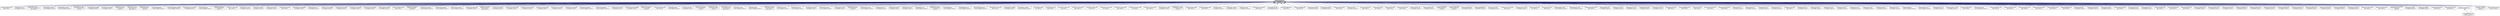 digraph "drivers/include/saul/periph.h"
{
 // LATEX_PDF_SIZE
  edge [fontname="Helvetica",fontsize="10",labelfontname="Helvetica",labelfontsize="10"];
  node [fontname="Helvetica",fontsize="10",shape=record];
  Node1 [label="drivers/include/saul\l/periph.h",height=0.2,width=0.4,color="black", fillcolor="grey75", style="filled", fontcolor="black",tooltip="Parameter definitions for mapping peripherals directly to SAUL."];
  Node1 -> Node2 [dir="back",color="midnightblue",fontsize="10",style="solid",fontname="Helvetica"];
  Node2 [label="boards/acd52832/include\l/gpio_params.h",height=0.2,width=0.4,color="black", fillcolor="white", style="filled",URL="$acd52832_2include_2gpio__params_8h.html",tooltip="Configuration of SAUL mapped GPIO pins."];
  Node1 -> Node3 [dir="back",color="midnightblue",fontsize="10",style="solid",fontname="Helvetica"];
  Node3 [label="boards/adafruit-clue\l/include/gpio_params.h",height=0.2,width=0.4,color="black", fillcolor="white", style="filled",URL="$adafruit-clue_2include_2gpio__params_8h.html",tooltip="Configuration of SAUL mapped GPIO pins."];
  Node1 -> Node4 [dir="back",color="midnightblue",fontsize="10",style="solid",fontname="Helvetica"];
  Node4 [label="boards/adafruit-grand\l-central-m4-express/include\l/gpio_params.h",height=0.2,width=0.4,color="black", fillcolor="white", style="filled",URL="$adafruit-grand-central-m4-express_2include_2gpio__params_8h.html",tooltip="Board specific configuration of direct mapped GPIOs."];
  Node1 -> Node5 [dir="back",color="midnightblue",fontsize="10",style="solid",fontname="Helvetica"];
  Node5 [label="boards/adafruit-itsybitsy\l-m4/include/gpio_params.h",height=0.2,width=0.4,color="black", fillcolor="white", style="filled",URL="$adafruit-itsybitsy-m4_2include_2gpio__params_8h.html",tooltip="Board specific configuration of direct mapped GPIOs."];
  Node1 -> Node6 [dir="back",color="midnightblue",fontsize="10",style="solid",fontname="Helvetica"];
  Node6 [label="boards/adafruit-itsybitsy\l-nrf52/include/gpio_params.h",height=0.2,width=0.4,color="black", fillcolor="white", style="filled",URL="$adafruit-itsybitsy-nrf52_2include_2gpio__params_8h.html",tooltip="Configuration of SAUL mapped GPIO pins for the Adafruit ItsyBitsy nRF52840."];
  Node1 -> Node7 [dir="back",color="midnightblue",fontsize="10",style="solid",fontname="Helvetica"];
  Node7 [label="boards/adafruit-metro\l-m4-express/include/gpio\l_params.h",height=0.2,width=0.4,color="black", fillcolor="white", style="filled",URL="$adafruit-metro-m4-express_2include_2gpio__params_8h.html",tooltip="Board specific configuration of direct mapped GPIOs."];
  Node1 -> Node8 [dir="back",color="midnightblue",fontsize="10",style="solid",fontname="Helvetica"];
  Node8 [label="boards/adafruit-pybadge\l/include/gpio_params.h",height=0.2,width=0.4,color="black", fillcolor="white", style="filled",URL="$adafruit-pybadge_2include_2gpio__params_8h.html",tooltip="Board specific configuration of direct mapped GPIOs."];
  Node1 -> Node9 [dir="back",color="midnightblue",fontsize="10",style="solid",fontname="Helvetica"];
  Node9 [label="boards/alientek-pandora\l/include/gpio_params.h",height=0.2,width=0.4,color="black", fillcolor="white", style="filled",URL="$alientek-pandora_2include_2gpio__params_8h.html",tooltip="Board specific configuration of direct mapped GPIOs."];
  Node1 -> Node10 [dir="back",color="midnightblue",fontsize="10",style="solid",fontname="Helvetica"];
  Node10 [label="boards/arduino-nano\l-33-ble/include/gpio\l_params.h",height=0.2,width=0.4,color="black", fillcolor="white", style="filled",URL="$arduino-nano-33-ble_2include_2gpio__params_8h.html",tooltip="Configuration of SAUL mapped GPIO pins."];
  Node1 -> Node11 [dir="back",color="midnightblue",fontsize="10",style="solid",fontname="Helvetica"];
  Node11 [label="boards/arduino-nano\l-33-ble-sense/include\l/gpio_params.h",height=0.2,width=0.4,color="black", fillcolor="white", style="filled",URL="$arduino-nano-33-ble-sense_2include_2gpio__params_8h.html",tooltip="Configuration of SAUL mapped GPIO pins."];
  Node1 -> Node12 [dir="back",color="midnightblue",fontsize="10",style="solid",fontname="Helvetica"];
  Node12 [label="boards/arduino-nano\l-33-iot/include/gpio\l_params.h",height=0.2,width=0.4,color="black", fillcolor="white", style="filled",URL="$arduino-nano-33-iot_2include_2gpio__params_8h.html",tooltip="Board specific configuration of direct mapped GPIOs."];
  Node1 -> Node13 [dir="back",color="midnightblue",fontsize="10",style="solid",fontname="Helvetica"];
  Node13 [label="boards/atmega256rfr2\l-xpro/include/gpio_params.h",height=0.2,width=0.4,color="black", fillcolor="white", style="filled",URL="$atmega256rfr2-xpro_2include_2gpio__params_8h.html",tooltip="Configuration of SAUL mapped GPIO pins."];
  Node1 -> Node14 [dir="back",color="midnightblue",fontsize="10",style="solid",fontname="Helvetica"];
  Node14 [label="boards/atmega328p-xplained\l-mini/include/gpio_params.h",height=0.2,width=0.4,color="black", fillcolor="white", style="filled",URL="$atmega328p-xplained-mini_2include_2gpio__params_8h.html",tooltip="Configuration of SAUL mapped GPIO pins."];
  Node1 -> Node15 [dir="back",color="midnightblue",fontsize="10",style="solid",fontname="Helvetica"];
  Node15 [label="boards/atxmega-a1-xplained\l/include/gpio_params.h",height=0.2,width=0.4,color="black", fillcolor="white", style="filled",URL="$atxmega-a1-xplained_2include_2gpio__params_8h.html",tooltip="Configuration of SAUL mapped GPIO pins."];
  Node1 -> Node16 [dir="back",color="midnightblue",fontsize="10",style="solid",fontname="Helvetica"];
  Node16 [label="boards/atxmega-a1u\l-xpro/include/gpio_params.h",height=0.2,width=0.4,color="black", fillcolor="white", style="filled",URL="$atxmega-a1u-xpro_2include_2gpio__params_8h.html",tooltip="Configuration of SAUL mapped GPIO pins."];
  Node1 -> Node17 [dir="back",color="midnightblue",fontsize="10",style="solid",fontname="Helvetica"];
  Node17 [label="boards/atxmega-a3bu\l-xplained/include/gpio\l_params.h",height=0.2,width=0.4,color="black", fillcolor="white", style="filled",URL="$atxmega-a3bu-xplained_2include_2gpio__params_8h.html",tooltip="Configuration of SAUL mapped GPIO pins."];
  Node1 -> Node18 [dir="back",color="midnightblue",fontsize="10",style="solid",fontname="Helvetica"];
  Node18 [label="boards/avr-rss2/include\l/gpio_params.h",height=0.2,width=0.4,color="black", fillcolor="white", style="filled",URL="$avr-rss2_2include_2gpio__params_8h.html",tooltip="Configuration of SAUL mapped GPIO pins."];
  Node1 -> Node19 [dir="back",color="midnightblue",fontsize="10",style="solid",fontname="Helvetica"];
  Node19 [label="boards/b-l072z-lrwan1\l/include/gpio_params.h",height=0.2,width=0.4,color="black", fillcolor="white", style="filled",URL="$b-l072z-lrwan1_2include_2gpio__params_8h.html",tooltip="Board specific configuration of direct mapped GPIOs."];
  Node1 -> Node20 [dir="back",color="midnightblue",fontsize="10",style="solid",fontname="Helvetica"];
  Node20 [label="boards/b-l475e-iot01a\l/include/gpio_params.h",height=0.2,width=0.4,color="black", fillcolor="white", style="filled",URL="$b-l475e-iot01a_2include_2gpio__params_8h.html",tooltip="Board specific configuration of direct mapped GPIOs."];
  Node1 -> Node21 [dir="back",color="midnightblue",fontsize="10",style="solid",fontname="Helvetica"];
  Node21 [label="boards/b-u585i-iot02a\l/include/gpio_params.h",height=0.2,width=0.4,color="black", fillcolor="white", style="filled",URL="$b-u585i-iot02a_2include_2gpio__params_8h.html",tooltip="Board specific configuration of direct mapped GPIOs."];
  Node1 -> Node22 [dir="back",color="midnightblue",fontsize="10",style="solid",fontname="Helvetica"];
  Node22 [label="boards/bastwan/include\l/gpio_params.h",height=0.2,width=0.4,color="black", fillcolor="white", style="filled",URL="$bastwan_2include_2gpio__params_8h.html",tooltip="Board specific configuration of direct mapped GPIOs."];
  Node1 -> Node23 [dir="back",color="midnightblue",fontsize="10",style="solid",fontname="Helvetica"];
  Node23 [label="boards/bluepill-stm32f030c8\l/include/gpio_params.h",height=0.2,width=0.4,color="black", fillcolor="white", style="filled",URL="$bluepill-stm32f030c8_2include_2gpio__params_8h.html",tooltip="Board specific configuration of direct mapped GPIOs."];
  Node1 -> Node24 [dir="back",color="midnightblue",fontsize="10",style="solid",fontname="Helvetica"];
  Node24 [label="boards/calliope-mini\l/include/gpio_params.h",height=0.2,width=0.4,color="black", fillcolor="white", style="filled",URL="$calliope-mini_2include_2gpio__params_8h.html",tooltip="Board specific configuration of direct mapped GPIOs."];
  Node1 -> Node25 [dir="back",color="midnightblue",fontsize="10",style="solid",fontname="Helvetica"];
  Node25 [label="boards/cc1312-launchpad\l/include/gpio_params.h",height=0.2,width=0.4,color="black", fillcolor="white", style="filled",URL="$cc1312-launchpad_2include_2gpio__params_8h.html",tooltip="Board specific configuration of direct mapped GPIOs."];
  Node1 -> Node26 [dir="back",color="midnightblue",fontsize="10",style="solid",fontname="Helvetica"];
  Node26 [label="boards/cc1350-launchpad\l/include/gpio_params.h",height=0.2,width=0.4,color="black", fillcolor="white", style="filled",URL="$cc1350-launchpad_2include_2gpio__params_8h.html",tooltip="Board specific configuration of direct mapped GPIOs."];
  Node1 -> Node27 [dir="back",color="midnightblue",fontsize="10",style="solid",fontname="Helvetica"];
  Node27 [label="boards/cc1352-launchpad\l/include/gpio_params.h",height=0.2,width=0.4,color="black", fillcolor="white", style="filled",URL="$cc1352-launchpad_2include_2gpio__params_8h.html",tooltip="Board specific configuration of direct mapped GPIOs."];
  Node1 -> Node28 [dir="back",color="midnightblue",fontsize="10",style="solid",fontname="Helvetica"];
  Node28 [label="boards/cc1352p-launchpad\l/include/gpio_params.h",height=0.2,width=0.4,color="black", fillcolor="white", style="filled",URL="$cc1352p-launchpad_2include_2gpio__params_8h.html",tooltip="Board specific configuration of direct mapped GPIOs."];
  Node1 -> Node29 [dir="back",color="midnightblue",fontsize="10",style="solid",fontname="Helvetica"];
  Node29 [label="boards/cc2650-launchpad\l/include/gpio_params.h",height=0.2,width=0.4,color="black", fillcolor="white", style="filled",URL="$cc2650-launchpad_2include_2gpio__params_8h.html",tooltip="Board specific configuration of direct mapped GPIOs."];
  Node1 -> Node30 [dir="back",color="midnightblue",fontsize="10",style="solid",fontname="Helvetica"];
  Node30 [label="boards/cc2650stk/include\l/gpio_params.h",height=0.2,width=0.4,color="black", fillcolor="white", style="filled",URL="$cc2650stk_2include_2gpio__params_8h.html",tooltip="Board specific configuration of direct mapped GPIOs."];
  Node1 -> Node31 [dir="back",color="midnightblue",fontsize="10",style="solid",fontname="Helvetica"];
  Node31 [label="boards/common/arduino\l-atmega/include/gpio\l_params.h",height=0.2,width=0.4,color="black", fillcolor="white", style="filled",URL="$common_2arduino-atmega_2include_2gpio__params_8h.html",tooltip="Common configuration of mapped GPIOs for Arduino Atmega boards."];
  Node1 -> Node32 [dir="back",color="midnightblue",fontsize="10",style="solid",fontname="Helvetica"];
  Node32 [label="boards/common/arduino\l-due/include/gpio_params.h",height=0.2,width=0.4,color="black", fillcolor="white", style="filled",URL="$common_2arduino-due_2include_2gpio__params_8h.html",tooltip="Board specific configuration of direct mapped GPIOs."];
  Node1 -> Node33 [dir="back",color="midnightblue",fontsize="10",style="solid",fontname="Helvetica"];
  Node33 [label="boards/common/arduino\l-mkr/include/gpio_params.h",height=0.2,width=0.4,color="black", fillcolor="white", style="filled",URL="$common_2arduino-mkr_2include_2gpio__params_8h.html",tooltip="Board specific configuration of direct mapped GPIOs."];
  Node1 -> Node34 [dir="back",color="midnightblue",fontsize="10",style="solid",fontname="Helvetica"];
  Node34 [label="boards/common/arduino\l-zero/include/gpio_params.h",height=0.2,width=0.4,color="black", fillcolor="white", style="filled",URL="$common_2arduino-zero_2include_2gpio__params_8h.html",tooltip="Board specific configuration of direct mapped GPIOs."];
  Node1 -> Node35 [dir="back",color="midnightblue",fontsize="10",style="solid",fontname="Helvetica"];
  Node35 [label="boards/common/blxxxpill\l/include/gpio_params.h",height=0.2,width=0.4,color="black", fillcolor="white", style="filled",URL="$common_2blxxxpill_2include_2gpio__params_8h.html",tooltip="Board specific configuration of direct mapped GPIOs."];
  Node1 -> Node36 [dir="back",color="midnightblue",fontsize="10",style="solid",fontname="Helvetica"];
  Node36 [label="boards/common/e104\l-bt50xxa-tb/include\l/gpio_params.h",height=0.2,width=0.4,color="black", fillcolor="white", style="filled",URL="$common_2e104-bt50xxa-tb_2include_2gpio__params_8h.html",tooltip="Board specific configuration of direct mapped GPIOs."];
  Node1 -> Node37 [dir="back",color="midnightblue",fontsize="10",style="solid",fontname="Helvetica"];
  Node37 [label="boards/common/iotlab\l/include/gpio_params.h",height=0.2,width=0.4,color="black", fillcolor="white", style="filled",URL="$common_2iotlab_2include_2gpio__params_8h.html",tooltip="Board specific configuration of direct mapped GPIOs."];
  Node1 -> Node38 [dir="back",color="midnightblue",fontsize="10",style="solid",fontname="Helvetica"];
  Node38 [label="boards/common/nrf52xxxdk\l/include/gpio_params.h",height=0.2,width=0.4,color="black", fillcolor="white", style="filled",URL="$common_2nrf52xxxdk_2include_2gpio__params_8h.html",tooltip="Configuration of SAUL mapped GPIO pins."];
  Node1 -> Node39 [dir="back",color="midnightblue",fontsize="10",style="solid",fontname="Helvetica"];
  Node39 [label="boards/common/nrf52xxxdk\l/include/pwm_params.h",height=0.2,width=0.4,color="black", fillcolor="white", style="filled",URL="$common_2nrf52xxxdk_2include_2pwm__params_8h.html",tooltip="Configuration of SAUL mapped PWM channels."];
  Node1 -> Node40 [dir="back",color="midnightblue",fontsize="10",style="solid",fontname="Helvetica"];
  Node40 [label="boards/common/nucleo144\l/include/gpio_params.h",height=0.2,width=0.4,color="black", fillcolor="white", style="filled",URL="$common_2nucleo144_2include_2gpio__params_8h.html",tooltip="Board specific configuration of direct mapped GPIOs."];
  Node1 -> Node41 [dir="back",color="midnightblue",fontsize="10",style="solid",fontname="Helvetica"];
  Node41 [label="boards/common/nucleo32\l/include/gpio_params.h",height=0.2,width=0.4,color="black", fillcolor="white", style="filled",URL="$common_2nucleo32_2include_2gpio__params_8h.html",tooltip="Board specific configuration of direct mapped GPIOs."];
  Node1 -> Node42 [dir="back",color="midnightblue",fontsize="10",style="solid",fontname="Helvetica"];
  Node42 [label="boards/common/nucleo64\l/include/gpio_params.h",height=0.2,width=0.4,color="black", fillcolor="white", style="filled",URL="$common_2nucleo64_2include_2gpio__params_8h.html",tooltip="Board specific configuration of direct mapped GPIOs."];
  Node1 -> Node43 [dir="back",color="midnightblue",fontsize="10",style="solid",fontname="Helvetica"];
  Node43 [label="boards/common/particle\l-mesh/include/gpio_params.h",height=0.2,width=0.4,color="black", fillcolor="white", style="filled",URL="$common_2particle-mesh_2include_2gpio__params_8h.html",tooltip="Configuration of SAUL mapped GPIO pins."];
  Node1 -> Node44 [dir="back",color="midnightblue",fontsize="10",style="solid",fontname="Helvetica"];
  Node44 [label="boards/common/particle\l-mesh/include/pwm_params.h",height=0.2,width=0.4,color="black", fillcolor="white", style="filled",URL="$common_2particle-mesh_2include_2pwm__params_8h.html",tooltip="Configuration of SAUL mapped PWM channels."];
  Node1 -> Node45 [dir="back",color="midnightblue",fontsize="10",style="solid",fontname="Helvetica"];
  Node45 [label="boards/common/saml1x\l/include/gpio_params.h",height=0.2,width=0.4,color="black", fillcolor="white", style="filled",URL="$common_2saml1x_2include_2gpio__params_8h.html",tooltip="Board specific configuration of direct mapped GPIOs."];
  Node1 -> Node46 [dir="back",color="midnightblue",fontsize="10",style="solid",fontname="Helvetica"];
  Node46 [label="boards/common/slwstk6000b\l/include/gpio_params.h",height=0.2,width=0.4,color="black", fillcolor="white", style="filled",URL="$common_2slwstk6000b_2include_2gpio__params_8h.html",tooltip="Board specific configuration of direct mapped GPIOs."];
  Node1 -> Node47 [dir="back",color="midnightblue",fontsize="10",style="solid",fontname="Helvetica"];
  Node47 [label="boards/common/weact\l-f4x1cx/include/gpio\l_params.h",height=0.2,width=0.4,color="black", fillcolor="white", style="filled",URL="$common_2weact-f4x1cx_2include_2gpio__params_8h.html",tooltip="Board specific configuration of direct mapped GPIOs."];
  Node1 -> Node48 [dir="back",color="midnightblue",fontsize="10",style="solid",fontname="Helvetica"];
  Node48 [label="boards/dwm1001/include\l/gpio_params.h",height=0.2,width=0.4,color="black", fillcolor="white", style="filled",URL="$dwm1001_2include_2gpio__params_8h.html",tooltip="Configuration of SAUL mapped GPIO pins."];
  Node1 -> Node49 [dir="back",color="midnightblue",fontsize="10",style="solid",fontname="Helvetica"];
  Node49 [label="boards/e180-zg120b\l-tb/include/gpio_params.h",height=0.2,width=0.4,color="black", fillcolor="white", style="filled",URL="$e180-zg120b-tb_2include_2gpio__params_8h.html",tooltip="Board specific configuration of direct mapped GPIOs."];
  Node1 -> Node50 [dir="back",color="midnightblue",fontsize="10",style="solid",fontname="Helvetica"];
  Node50 [label="boards/ek-lm4f120xl\l/include/gpio_params.h",height=0.2,width=0.4,color="black", fillcolor="white", style="filled",URL="$ek-lm4f120xl_2include_2gpio__params_8h.html",tooltip="Board specific configuration of direct mapped GPIOs."];
  Node1 -> Node51 [dir="back",color="midnightblue",fontsize="10",style="solid",fontname="Helvetica"];
  Node51 [label="boards/esp32-ethernet\l-kit-v1_0/include/gpio\l_params.h",height=0.2,width=0.4,color="black", fillcolor="white", style="filled",URL="$esp32-ethernet-kit-v1__0_2include_2gpio__params_8h.html",tooltip="Board specific configuration of direct mapped GPIOs."];
  Node1 -> Node52 [dir="back",color="midnightblue",fontsize="10",style="solid",fontname="Helvetica"];
  Node52 [label="boards/esp32-heltec\l-lora32-v2/include/gpio\l_params.h",height=0.2,width=0.4,color="black", fillcolor="white", style="filled",URL="$esp32-heltec-lora32-v2_2include_2gpio__params_8h.html",tooltip="Board specific configuration of direct mapped GPIOs."];
  Node1 -> Node53 [dir="back",color="midnightblue",fontsize="10",style="solid",fontname="Helvetica"];
  Node53 [label="boards/esp32-mh-et\l-live-minikit/include\l/gpio_params.h",height=0.2,width=0.4,color="black", fillcolor="white", style="filled",URL="$esp32-mh-et-live-minikit_2include_2gpio__params_8h.html",tooltip="Board specific configuration of direct mapped GPIOs."];
  Node1 -> Node54 [dir="back",color="midnightblue",fontsize="10",style="solid",fontname="Helvetica"];
  Node54 [label="boards/esp32-olimex\l-evb/include/gpio_params.h",height=0.2,width=0.4,color="black", fillcolor="white", style="filled",URL="$esp32-olimex-evb_2include_2gpio__params_8h.html",tooltip="Board specific configuration of direct mapped GPIOs."];
  Node1 -> Node55 [dir="back",color="midnightblue",fontsize="10",style="solid",fontname="Helvetica"];
  Node55 [label="boards/esp32-ttgo-t\l-beam/include/gpio_params.h",height=0.2,width=0.4,color="black", fillcolor="white", style="filled",URL="$esp32-ttgo-t-beam_2include_2gpio__params_8h.html",tooltip="Board specific configuration of direct mapped GPIOs."];
  Node1 -> Node56 [dir="back",color="midnightblue",fontsize="10",style="solid",fontname="Helvetica"];
  Node56 [label="boards/esp32-wemos\l-lolin-d32-pro/include\l/gpio_params.h",height=0.2,width=0.4,color="black", fillcolor="white", style="filled",URL="$esp32-wemos-lolin-d32-pro_2include_2gpio__params_8h.html",tooltip="Board specific configuration of direct mapped GPIOs."];
  Node1 -> Node57 [dir="back",color="midnightblue",fontsize="10",style="solid",fontname="Helvetica"];
  Node57 [label="boards/esp32-wroom\l-32/include/gpio_params.h",height=0.2,width=0.4,color="black", fillcolor="white", style="filled",URL="$esp32-wroom-32_2include_2gpio__params_8h.html",tooltip="Board specific configuration of direct mapped GPIOs."];
  Node1 -> Node58 [dir="back",color="midnightblue",fontsize="10",style="solid",fontname="Helvetica"];
  Node58 [label="boards/esp32-wrover\l-kit/include/gpio_params.h",height=0.2,width=0.4,color="black", fillcolor="white", style="filled",URL="$esp32-wrover-kit_2include_2gpio__params_8h.html",tooltip="Board specific configuration of direct mapped GPIOs."];
  Node1 -> Node59 [dir="back",color="midnightblue",fontsize="10",style="solid",fontname="Helvetica"];
  Node59 [label="boards/esp32c3-devkit\l/include/gpio_params.h",height=0.2,width=0.4,color="black", fillcolor="white", style="filled",URL="$esp32c3-devkit_2include_2gpio__params_8h.html",tooltip="Board specific configuration of direct mapped GPIOs."];
  Node1 -> Node60 [dir="back",color="midnightblue",fontsize="10",style="solid",fontname="Helvetica"];
  Node60 [label="boards/esp32c3-wemos\l-mini/include/gpio_params.h",height=0.2,width=0.4,color="black", fillcolor="white", style="filled",URL="$esp32c3-wemos-mini_2include_2gpio__params_8h.html",tooltip="Board specific configuration of direct mapped GPIOs."];
  Node1 -> Node61 [dir="back",color="midnightblue",fontsize="10",style="solid",fontname="Helvetica"];
  Node61 [label="boards/esp32s2-devkit\l/include/gpio_params.h",height=0.2,width=0.4,color="black", fillcolor="white", style="filled",URL="$esp32s2-devkit_2include_2gpio__params_8h.html",tooltip="Board specific configuration of direct mapped GPIOs."];
  Node1 -> Node62 [dir="back",color="midnightblue",fontsize="10",style="solid",fontname="Helvetica"];
  Node62 [label="boards/esp32s2-lilygo\l-ttgo-t8/include/gpio\l_params.h",height=0.2,width=0.4,color="black", fillcolor="white", style="filled",URL="$esp32s2-lilygo-ttgo-t8_2include_2gpio__params_8h.html",tooltip="Board specific configuration of direct mapped GPIOs."];
  Node1 -> Node63 [dir="back",color="midnightblue",fontsize="10",style="solid",fontname="Helvetica"];
  Node63 [label="boards/esp32s2-wemos\l-mini/include/gpio_params.h",height=0.2,width=0.4,color="black", fillcolor="white", style="filled",URL="$esp32s2-wemos-mini_2include_2gpio__params_8h.html",tooltip="Board specific configuration of direct mapped GPIOs."];
  Node1 -> Node64 [dir="back",color="midnightblue",fontsize="10",style="solid",fontname="Helvetica"];
  Node64 [label="boards/esp32s3-box\l/include/gpio_params.h",height=0.2,width=0.4,color="black", fillcolor="white", style="filled",URL="$esp32s3-box_2include_2gpio__params_8h.html",tooltip="Board specific configuration of direct mapped GPIOs."];
  Node1 -> Node65 [dir="back",color="midnightblue",fontsize="10",style="solid",fontname="Helvetica"];
  Node65 [label="boards/esp32s3-devkit\l/include/gpio_params.h",height=0.2,width=0.4,color="black", fillcolor="white", style="filled",URL="$esp32s3-devkit_2include_2gpio__params_8h.html",tooltip="Board specific configuration of direct mapped GPIOs."];
  Node1 -> Node66 [dir="back",color="midnightblue",fontsize="10",style="solid",fontname="Helvetica"];
  Node66 [label="boards/esp32s3-pros3\l/include/gpio_params.h",height=0.2,width=0.4,color="black", fillcolor="white", style="filled",URL="$esp32s3-pros3_2include_2gpio__params_8h.html",tooltip="Board specific configuration of direct mapped GPIOs."];
  Node1 -> Node67 [dir="back",color="midnightblue",fontsize="10",style="solid",fontname="Helvetica"];
  Node67 [label="boards/esp32s3-usb\l-otg/include/gpio_params.h",height=0.2,width=0.4,color="black", fillcolor="white", style="filled",URL="$esp32s3-usb-otg_2include_2gpio__params_8h.html",tooltip="Board specific configuration of direct mapped GPIOs."];
  Node1 -> Node68 [dir="back",color="midnightblue",fontsize="10",style="solid",fontname="Helvetica"];
  Node68 [label="boards/esp32s3-wt32\l-sc01-plus/include/gpio\l_params.h",height=0.2,width=0.4,color="black", fillcolor="white", style="filled",URL="$esp32s3-wt32-sc01-plus_2include_2gpio__params_8h.html",tooltip="Board specific configuration of direct mapped GPIOs."];
  Node1 -> Node69 [dir="back",color="midnightblue",fontsize="10",style="solid",fontname="Helvetica"];
  Node69 [label="boards/esp8266-esp\l-12x/include/gpio_params.h",height=0.2,width=0.4,color="black", fillcolor="white", style="filled",URL="$esp8266-esp-12x_2include_2gpio__params_8h.html",tooltip="Board specific configuration of direct mapped GPIOs."];
  Node1 -> Node70 [dir="back",color="midnightblue",fontsize="10",style="solid",fontname="Helvetica"];
  Node70 [label="boards/esp8266-olimex\l-mod/include/gpio_params.h",height=0.2,width=0.4,color="black", fillcolor="white", style="filled",URL="$esp8266-olimex-mod_2include_2gpio__params_8h.html",tooltip="Board specific configuration of direct mapped GPIOs."];
  Node1 -> Node71 [dir="back",color="midnightblue",fontsize="10",style="solid",fontname="Helvetica"];
  Node71 [label="boards/esp8266-sparkfun\l-thing/include/gpio_params.h",height=0.2,width=0.4,color="black", fillcolor="white", style="filled",URL="$esp8266-sparkfun-thing_2include_2gpio__params_8h.html",tooltip="Board specific configuration of direct mapped GPIOs."];
  Node1 -> Node72 [dir="back",color="midnightblue",fontsize="10",style="solid",fontname="Helvetica"];
  Node72 [label="boards/feather-m0/include\l/gpio_params.h",height=0.2,width=0.4,color="black", fillcolor="white", style="filled",URL="$feather-m0_2include_2gpio__params_8h.html",tooltip="Board specific configuration of direct mapped GPIOs."];
  Node1 -> Node73 [dir="back",color="midnightblue",fontsize="10",style="solid",fontname="Helvetica"];
  Node73 [label="boards/feather-nrf52840\l/include/gpio_params.h",height=0.2,width=0.4,color="black", fillcolor="white", style="filled",URL="$feather-nrf52840_2include_2gpio__params_8h.html",tooltip="Configuration of SAUL mapped GPIO pins."];
  Node1 -> Node74 [dir="back",color="midnightblue",fontsize="10",style="solid",fontname="Helvetica"];
  Node74 [label="boards/feather-nrf52840\l-sense/include/gpio_params.h",height=0.2,width=0.4,color="black", fillcolor="white", style="filled",URL="$feather-nrf52840-sense_2include_2gpio__params_8h.html",tooltip="Configuration of SAUL mapped GPIO pins."];
  Node1 -> Node75 [dir="back",color="midnightblue",fontsize="10",style="solid",fontname="Helvetica"];
  Node75 [label="boards/firefly/include\l/adc_params.h",height=0.2,width=0.4,color="black", fillcolor="white", style="filled",URL="$firefly_2include_2adc__params_8h.html",tooltip="Board specific configuration of direct mapped ADC."];
  Node1 -> Node76 [dir="back",color="midnightblue",fontsize="10",style="solid",fontname="Helvetica"];
  Node76 [label="boards/firefly/include\l/gpio_params.h",height=0.2,width=0.4,color="black", fillcolor="white", style="filled",URL="$firefly_2include_2gpio__params_8h.html",tooltip="Board specific configuration of direct mapped GPIOs."];
  Node1 -> Node77 [dir="back",color="midnightblue",fontsize="10",style="solid",fontname="Helvetica"];
  Node77 [label="boards/frdm-k22f/include\l/adc_params.h",height=0.2,width=0.4,color="black", fillcolor="white", style="filled",URL="$frdm-k22f_2include_2adc__params_8h.html",tooltip="Board specific configuration of direct mapped ADC."];
  Node1 -> Node78 [dir="back",color="midnightblue",fontsize="10",style="solid",fontname="Helvetica"];
  Node78 [label="boards/frdm-k22f/include\l/gpio_params.h",height=0.2,width=0.4,color="black", fillcolor="white", style="filled",URL="$frdm-k22f_2include_2gpio__params_8h.html",tooltip="Board specific configuration of direct mapped GPIOs."];
  Node1 -> Node79 [dir="back",color="midnightblue",fontsize="10",style="solid",fontname="Helvetica"];
  Node79 [label="boards/frdm-k64f/include\l/adc_params.h",height=0.2,width=0.4,color="black", fillcolor="white", style="filled",URL="$frdm-k64f_2include_2adc__params_8h.html",tooltip="Board specific configuration of direct mapped ADC."];
  Node1 -> Node80 [dir="back",color="midnightblue",fontsize="10",style="solid",fontname="Helvetica"];
  Node80 [label="boards/frdm-kl43z/include\l/adc_params.h",height=0.2,width=0.4,color="black", fillcolor="white", style="filled",URL="$frdm-kl43z_2include_2adc__params_8h.html",tooltip="Board specific configuration of direct mapped ADC."];
  Node1 -> Node81 [dir="back",color="midnightblue",fontsize="10",style="solid",fontname="Helvetica"];
  Node81 [label="boards/frdm-kl43z/include\l/gpio_params.h",height=0.2,width=0.4,color="black", fillcolor="white", style="filled",URL="$frdm-kl43z_2include_2gpio__params_8h.html",tooltip="Board specific configuration of direct mapped GPIOs."];
  Node1 -> Node82 [dir="back",color="midnightblue",fontsize="10",style="solid",fontname="Helvetica"];
  Node82 [label="boards/frdm-kw41z/include\l/adc_params.h",height=0.2,width=0.4,color="black", fillcolor="white", style="filled",URL="$frdm-kw41z_2include_2adc__params_8h.html",tooltip="Board specific configuration of direct mapped ADC."];
  Node1 -> Node83 [dir="back",color="midnightblue",fontsize="10",style="solid",fontname="Helvetica"];
  Node83 [label="boards/frdm-kw41z/include\l/gpio_params.h",height=0.2,width=0.4,color="black", fillcolor="white", style="filled",URL="$frdm-kw41z_2include_2gpio__params_8h.html",tooltip="Board specific configuration of direct mapped GPIOs."];
  Node1 -> Node84 [dir="back",color="midnightblue",fontsize="10",style="solid",fontname="Helvetica"];
  Node84 [label="boards/gd32vf103c-start\l/include/gpio_params.h",height=0.2,width=0.4,color="black", fillcolor="white", style="filled",URL="$gd32vf103c-start_2include_2gpio__params_8h.html",tooltip="Configuration of SAUL mapped GPIO pins."];
  Node1 -> Node85 [dir="back",color="midnightblue",fontsize="10",style="solid",fontname="Helvetica"];
  Node85 [label="boards/generic-cc2538\l-cc2592-dk/include/gpio\l_params.h",height=0.2,width=0.4,color="black", fillcolor="white", style="filled",URL="$generic-cc2538-cc2592-dk_2include_2gpio__params_8h.html",tooltip="Definitions for the Generic CC2538-CC2592-DK Board."];
  Node1 -> Node86 [dir="back",color="midnightblue",fontsize="10",style="solid",fontname="Helvetica"];
  Node86 [label="boards/hamilton/include\l/gpio_params.h",height=0.2,width=0.4,color="black", fillcolor="white", style="filled",URL="$hamilton_2include_2gpio__params_8h.html",tooltip="Board specific configuration of direct mapped GPIOs."];
  Node1 -> Node87 [dir="back",color="midnightblue",fontsize="10",style="solid",fontname="Helvetica"];
  Node87 [label="boards/hip-badge/include\l/gpio_params.h",height=0.2,width=0.4,color="black", fillcolor="white", style="filled",URL="$hip-badge_2include_2gpio__params_8h.html",tooltip="Board specific configuration of direct mapped GPIOs."];
  Node1 -> Node88 [dir="back",color="midnightblue",fontsize="10",style="solid",fontname="Helvetica"];
  Node88 [label="boards/ikea-tradfri\l/include/gpio_params.h",height=0.2,width=0.4,color="black", fillcolor="white", style="filled",URL="$ikea-tradfri_2include_2gpio__params_8h.html",tooltip="Board specific configuration of direct mapped GPIOs."];
  Node1 -> Node89 [dir="back",color="midnightblue",fontsize="10",style="solid",fontname="Helvetica"];
  Node89 [label="boards/lobaro-lorabox\l/include/gpio_params.h",height=0.2,width=0.4,color="black", fillcolor="white", style="filled",URL="$lobaro-lorabox_2include_2gpio__params_8h.html",tooltip="Board specific configuration of direct mapped GPIOs."];
  Node1 -> Node90 [dir="back",color="midnightblue",fontsize="10",style="solid",fontname="Helvetica"];
  Node90 [label="boards/lora-e5-dev\l/include/gpio_params.h",height=0.2,width=0.4,color="black", fillcolor="white", style="filled",URL="$lora-e5-dev_2include_2gpio__params_8h.html",tooltip="Board specific configuration of direct mapped GPIOs."];
  Node1 -> Node91 [dir="back",color="midnightblue",fontsize="10",style="solid",fontname="Helvetica"];
  Node91 [label="boards/maple-mini/include\l/gpio_params.h",height=0.2,width=0.4,color="black", fillcolor="white", style="filled",URL="$maple-mini_2include_2gpio__params_8h.html",tooltip="Board specific configuration of direct mapped GPIOs."];
  Node1 -> Node92 [dir="back",color="midnightblue",fontsize="10",style="solid",fontname="Helvetica"];
  Node92 [label="boards/mbed_lpc1768\l/include/gpio_params.h",height=0.2,width=0.4,color="black", fillcolor="white", style="filled",URL="$mbed__lpc1768_2include_2gpio__params_8h.html",tooltip="Board specific configuration of direct mapped GPIOs."];
  Node1 -> Node93 [dir="back",color="midnightblue",fontsize="10",style="solid",fontname="Helvetica"];
  Node93 [label="boards/mcb2388/include\l/adc_params.h",height=0.2,width=0.4,color="black", fillcolor="white", style="filled",URL="$mcb2388_2include_2adc__params_8h.html",tooltip="Board specific configuration of direct mapped ADC."];
  Node1 -> Node94 [dir="back",color="midnightblue",fontsize="10",style="solid",fontname="Helvetica"];
  Node94 [label="boards/mcb2388/include\l/gpio_params.h",height=0.2,width=0.4,color="black", fillcolor="white", style="filled",URL="$mcb2388_2include_2gpio__params_8h.html",tooltip="Board specific configuration of direct mapped GPIOs."];
  Node1 -> Node95 [dir="back",color="midnightblue",fontsize="10",style="solid",fontname="Helvetica"];
  Node95 [label="boards/mega-xplained\l/include/adc_params.h",height=0.2,width=0.4,color="black", fillcolor="white", style="filled",URL="$mega-xplained_2include_2adc__params_8h.html",tooltip="Board specific configuration of direct mapped ADC."];
  Node1 -> Node96 [dir="back",color="midnightblue",fontsize="10",style="solid",fontname="Helvetica"];
  Node96 [label="boards/mega-xplained\l/include/gpio_params.h",height=0.2,width=0.4,color="black", fillcolor="white", style="filled",URL="$mega-xplained_2include_2gpio__params_8h.html",tooltip="Configuration of SAUL mapped GPIO pins."];
  Node1 -> Node97 [dir="back",color="midnightblue",fontsize="10",style="solid",fontname="Helvetica"];
  Node97 [label="boards/microbit/include\l/gpio_params.h",height=0.2,width=0.4,color="black", fillcolor="white", style="filled",URL="$microbit_2include_2gpio__params_8h.html",tooltip="Board specific configuration of direct mapped GPIOs."];
  Node1 -> Node98 [dir="back",color="midnightblue",fontsize="10",style="solid",fontname="Helvetica"];
  Node98 [label="boards/microbit-v2\l/include/gpio_params.h",height=0.2,width=0.4,color="black", fillcolor="white", style="filled",URL="$microbit-v2_2include_2gpio__params_8h.html",tooltip="Board specific configuration of direct mapped GPIOs."];
  Node1 -> Node99 [dir="back",color="midnightblue",fontsize="10",style="solid",fontname="Helvetica"];
  Node99 [label="boards/msbiot/include\l/gpio_params.h",height=0.2,width=0.4,color="black", fillcolor="white", style="filled",URL="$msbiot_2include_2gpio__params_8h.html",tooltip="Board specific configuration of direct mapped GPIOs."];
  Node1 -> Node100 [dir="back",color="midnightblue",fontsize="10",style="solid",fontname="Helvetica"];
  Node100 [label="boards/mulle/include\l/adc_params.h",height=0.2,width=0.4,color="black", fillcolor="white", style="filled",URL="$mulle_2include_2adc__params_8h.html",tooltip="Board specific configuration of direct mapped ADC."];
  Node1 -> Node101 [dir="back",color="midnightblue",fontsize="10",style="solid",fontname="Helvetica"];
  Node101 [label="boards/mulle/include\l/gpio_params.h",height=0.2,width=0.4,color="black", fillcolor="white", style="filled",URL="$mulle_2include_2gpio__params_8h.html",tooltip="Board specific configuration of direct mapped GPIOs."];
  Node1 -> Node102 [dir="back",color="midnightblue",fontsize="10",style="solid",fontname="Helvetica"];
  Node102 [label="boards/nrf51dk/include\l/gpio_params.h",height=0.2,width=0.4,color="black", fillcolor="white", style="filled",URL="$nrf51dk_2include_2gpio__params_8h.html",tooltip="Configuration of SAUL mapped GPIO pins."];
  Node1 -> Node103 [dir="back",color="midnightblue",fontsize="10",style="solid",fontname="Helvetica"];
  Node103 [label="boards/nrf52832-mdk\l/include/gpio_params.h",height=0.2,width=0.4,color="black", fillcolor="white", style="filled",URL="$nrf52832-mdk_2include_2gpio__params_8h.html",tooltip="Configuration of SAUL mapped GPIO pins."];
  Node1 -> Node104 [dir="back",color="midnightblue",fontsize="10",style="solid",fontname="Helvetica"];
  Node104 [label="boards/nrf52840-mdk\l/include/gpio_params.h",height=0.2,width=0.4,color="black", fillcolor="white", style="filled",URL="$nrf52840-mdk_2include_2gpio__params_8h.html",tooltip="Configuration of SAUL mapped GPIO pins."];
  Node1 -> Node105 [dir="back",color="midnightblue",fontsize="10",style="solid",fontname="Helvetica"];
  Node105 [label="boards/nrf52840-mdk\l-dongle/include/gpio\l_params.h",height=0.2,width=0.4,color="black", fillcolor="white", style="filled",URL="$nrf52840-mdk-dongle_2include_2gpio__params_8h.html",tooltip="Configuration of SAUL mapped GPIO pins."];
  Node1 -> Node106 [dir="back",color="midnightblue",fontsize="10",style="solid",fontname="Helvetica"];
  Node106 [label="boards/nrf52840-mdk\l-dongle/include/pwm\l_params.h",height=0.2,width=0.4,color="black", fillcolor="white", style="filled",URL="$nrf52840-mdk-dongle_2include_2pwm__params_8h.html",tooltip="Configuration of SAUL mapped PWM channels."];
  Node1 -> Node107 [dir="back",color="midnightblue",fontsize="10",style="solid",fontname="Helvetica"];
  Node107 [label="boards/nrf52840dongle\l/include/gpio_params.h",height=0.2,width=0.4,color="black", fillcolor="white", style="filled",URL="$nrf52840dongle_2include_2gpio__params_8h.html",tooltip="Configuration of SAUL mapped GPIO pins."];
  Node1 -> Node108 [dir="back",color="midnightblue",fontsize="10",style="solid",fontname="Helvetica"];
  Node108 [label="boards/nrf52840dongle\l/include/pwm_params.h",height=0.2,width=0.4,color="black", fillcolor="white", style="filled",URL="$nrf52840dongle_2include_2pwm__params_8h.html",tooltip="Configuration of SAUL mapped PWM channels."];
  Node1 -> Node109 [dir="back",color="midnightblue",fontsize="10",style="solid",fontname="Helvetica"];
  Node109 [label="boards/nucleo-wl55jc\l/include/gpio_params.h",height=0.2,width=0.4,color="black", fillcolor="white", style="filled",URL="$nucleo-wl55jc_2include_2gpio__params_8h.html",tooltip="Board specific configuration of direct mapped GPIOs."];
  Node1 -> Node110 [dir="back",color="midnightblue",fontsize="10",style="solid",fontname="Helvetica"];
  Node110 [label="boards/nz32-sc151/include\l/gpio_params.h",height=0.2,width=0.4,color="black", fillcolor="white", style="filled",URL="$nz32-sc151_2include_2gpio__params_8h.html",tooltip="Board specific configuration of direct mapped GPIOs."];
  Node1 -> Node111 [dir="back",color="midnightblue",fontsize="10",style="solid",fontname="Helvetica"];
  Node111 [label="boards/olimexino-stm32\l/include/gpio_params.h",height=0.2,width=0.4,color="black", fillcolor="white", style="filled",URL="$olimexino-stm32_2include_2gpio__params_8h.html",tooltip="Board specific configuration of direct mapped GPIOs."];
  Node1 -> Node112 [dir="back",color="midnightblue",fontsize="10",style="solid",fontname="Helvetica"];
  Node112 [label="boards/omote/include\l/adc_params.h",height=0.2,width=0.4,color="black", fillcolor="white", style="filled",URL="$omote_2include_2adc__params_8h.html",tooltip="Board specific configuration of direct mapped ADC in omote."];
  Node1 -> Node113 [dir="back",color="midnightblue",fontsize="10",style="solid",fontname="Helvetica"];
  Node113 [label="boards/omote/include\l/gpio_params.h",height=0.2,width=0.4,color="black", fillcolor="white", style="filled",URL="$omote_2include_2gpio__params_8h.html",tooltip="Board specific configuration of direct mapped GPIOs."];
  Node1 -> Node114 [dir="back",color="midnightblue",fontsize="10",style="solid",fontname="Helvetica"];
  Node114 [label="boards/openlabs-kw41z\l-mini/include/adc_params.h",height=0.2,width=0.4,color="black", fillcolor="white", style="filled",URL="$openlabs-kw41z-mini_2include_2adc__params_8h.html",tooltip="Board specific configuration of direct mapped ADC."];
  Node1 -> Node115 [dir="back",color="midnightblue",fontsize="10",style="solid",fontname="Helvetica"];
  Node115 [label="boards/openlabs-kw41z\l-mini/include/gpio_params.h",height=0.2,width=0.4,color="black", fillcolor="white", style="filled",URL="$openlabs-kw41z-mini_2include_2gpio__params_8h.html",tooltip="Board specific configuration of direct mapped GPIOs."];
  Node1 -> Node116 [dir="back",color="midnightblue",fontsize="10",style="solid",fontname="Helvetica"];
  Node116 [label="boards/openmote-b/include\l/gpio_params.h",height=0.2,width=0.4,color="black", fillcolor="white", style="filled",URL="$openmote-b_2include_2gpio__params_8h.html",tooltip="Board specific configuration of direct mapped GPIOs."];
  Node1 -> Node117 [dir="back",color="midnightblue",fontsize="10",style="solid",fontname="Helvetica"];
  Node117 [label="boards/p-l496g-cell02\l/include/gpio_params.h",height=0.2,width=0.4,color="black", fillcolor="white", style="filled",URL="$p-l496g-cell02_2include_2gpio__params_8h.html",tooltip="Board specific configuration of direct mapped GPIOs."];
  Node1 -> Node118 [dir="back",color="midnightblue",fontsize="10",style="solid",fontname="Helvetica"];
  Node118 [label="boards/p-nucleo-wb55\l/include/gpio_params.h",height=0.2,width=0.4,color="black", fillcolor="white", style="filled",URL="$p-nucleo-wb55_2include_2gpio__params_8h.html",tooltip="Board specific configuration of direct mapped GPIOs."];
  Node1 -> Node119 [dir="back",color="midnightblue",fontsize="10",style="solid",fontname="Helvetica"];
  Node119 [label="boards/pba-d-01-kw2x\l/include/gpio_params.h",height=0.2,width=0.4,color="black", fillcolor="white", style="filled",URL="$pba-d-01-kw2x_2include_2gpio__params_8h.html",tooltip="Board specific configuration of direct mapped GPIOs."];
  Node1 -> Node120 [dir="back",color="midnightblue",fontsize="10",style="solid",fontname="Helvetica"];
  Node120 [label="boards/phynode-kw41z\l/include/adc_params.h",height=0.2,width=0.4,color="black", fillcolor="white", style="filled",URL="$phynode-kw41z_2include_2adc__params_8h.html",tooltip="Board specific configuration of direct mapped ADC."];
  Node1 -> Node121 [dir="back",color="midnightblue",fontsize="10",style="solid",fontname="Helvetica"];
  Node121 [label="boards/phynode-kw41z\l/include/gpio_params.h",height=0.2,width=0.4,color="black", fillcolor="white", style="filled",URL="$phynode-kw41z_2include_2gpio__params_8h.html",tooltip="Board specific configuration of direct mapped GPIOs."];
  Node1 -> Node122 [dir="back",color="midnightblue",fontsize="10",style="solid",fontname="Helvetica"];
  Node122 [label="boards/pyboard/include\l/gpio_params.h",height=0.2,width=0.4,color="black", fillcolor="white", style="filled",URL="$pyboard_2include_2gpio__params_8h.html",tooltip="Board specific configuration of direct mapped GPIOs."];
  Node1 -> Node123 [dir="back",color="midnightblue",fontsize="10",style="solid",fontname="Helvetica"];
  Node123 [label="boards/qn9080dk/include\l/gpio_params.h",height=0.2,width=0.4,color="black", fillcolor="white", style="filled",URL="$qn9080dk_2include_2gpio__params_8h.html",tooltip="Board specific configuration of direct mapped GPIOs."];
  Node1 -> Node124 [dir="back",color="midnightblue",fontsize="10",style="solid",fontname="Helvetica"];
  Node124 [label="boards/reel/include\l/gpio_params.h",height=0.2,width=0.4,color="black", fillcolor="white", style="filled",URL="$reel_2include_2gpio__params_8h.html",tooltip="Configuration of SAUL mapped GPIO pins."];
  Node1 -> Node125 [dir="back",color="midnightblue",fontsize="10",style="solid",fontname="Helvetica"];
  Node125 [label="boards/remote-pa/include\l/adc_params.h",height=0.2,width=0.4,color="black", fillcolor="white", style="filled",URL="$remote-pa_2include_2adc__params_8h.html",tooltip="Board specific configuration of direct mapped ADC."];
  Node1 -> Node126 [dir="back",color="midnightblue",fontsize="10",style="solid",fontname="Helvetica"];
  Node126 [label="boards/remote-pa/include\l/gpio_params.h",height=0.2,width=0.4,color="black", fillcolor="white", style="filled",URL="$remote-pa_2include_2gpio__params_8h.html",tooltip="Board specific configuration of direct mapped GPIOs."];
  Node1 -> Node127 [dir="back",color="midnightblue",fontsize="10",style="solid",fontname="Helvetica"];
  Node127 [label="boards/remote-reva\l/include/adc_params.h",height=0.2,width=0.4,color="black", fillcolor="white", style="filled",URL="$remote-reva_2include_2adc__params_8h.html",tooltip="Board specific configuration of direct mapped ADC."];
  Node1 -> Node128 [dir="back",color="midnightblue",fontsize="10",style="solid",fontname="Helvetica"];
  Node128 [label="boards/remote-reva\l/include/gpio_params.h",height=0.2,width=0.4,color="black", fillcolor="white", style="filled",URL="$remote-reva_2include_2gpio__params_8h.html",tooltip="Board specific configuration of direct mapped GPIOs."];
  Node1 -> Node129 [dir="back",color="midnightblue",fontsize="10",style="solid",fontname="Helvetica"];
  Node129 [label="boards/remote-revb\l/include/adc_params.h",height=0.2,width=0.4,color="black", fillcolor="white", style="filled",URL="$remote-revb_2include_2adc__params_8h.html",tooltip="Board specific configuration of direct mapped ADC in Revision B."];
  Node1 -> Node130 [dir="back",color="midnightblue",fontsize="10",style="solid",fontname="Helvetica"];
  Node130 [label="boards/remote-revb\l/include/gpio_params.h",height=0.2,width=0.4,color="black", fillcolor="white", style="filled",URL="$remote-revb_2include_2gpio__params_8h.html",tooltip="Board specific configuration of direct mapped GPIOs."];
  Node1 -> Node131 [dir="back",color="midnightblue",fontsize="10",style="solid",fontname="Helvetica"];
  Node131 [label="boards/rpi-pico/include\l/gpio_params.h",height=0.2,width=0.4,color="black", fillcolor="white", style="filled",URL="$rpi-pico_2include_2gpio__params_8h.html",tooltip="Board specific configuration of direct mapped GPIOs."];
  Node1 -> Node132 [dir="back",color="midnightblue",fontsize="10",style="solid",fontname="Helvetica"];
  Node132 [label="boards/samd10-xmini\l/include/gpio_params.h",height=0.2,width=0.4,color="black", fillcolor="white", style="filled",URL="$samd10-xmini_2include_2gpio__params_8h.html",tooltip="Board specific configuration of direct mapped GPIOs."];
  Node1 -> Node133 [dir="back",color="midnightblue",fontsize="10",style="solid",fontname="Helvetica"];
  Node133 [label="boards/samd20-xpro\l/include/gpio_params.h",height=0.2,width=0.4,color="black", fillcolor="white", style="filled",URL="$samd20-xpro_2include_2gpio__params_8h.html",tooltip="Board specific configuration of direct mapped GPIOs."];
  Node1 -> Node134 [dir="back",color="midnightblue",fontsize="10",style="solid",fontname="Helvetica"];
  Node134 [label="boards/samd21-xpro\l/include/gpio_params.h",height=0.2,width=0.4,color="black", fillcolor="white", style="filled",URL="$samd21-xpro_2include_2gpio__params_8h.html",tooltip="Board specific configuration of direct mapped GPIOs."];
  Node1 -> Node135 [dir="back",color="midnightblue",fontsize="10",style="solid",fontname="Helvetica"];
  Node135 [label="boards/same54-xpro\l/include/gpio_params.h",height=0.2,width=0.4,color="black", fillcolor="white", style="filled",URL="$same54-xpro_2include_2gpio__params_8h.html",tooltip="Board specific configuration of direct mapped GPIOs."];
  Node1 -> Node136 [dir="back",color="midnightblue",fontsize="10",style="solid",fontname="Helvetica"];
  Node136 [label="boards/saml21-xpro\l/include/gpio_params.h",height=0.2,width=0.4,color="black", fillcolor="white", style="filled",URL="$saml21-xpro_2include_2gpio__params_8h.html",tooltip="Board specific configuration of direct mapped GPIOs."];
  Node1 -> Node137 [dir="back",color="midnightblue",fontsize="10",style="solid",fontname="Helvetica"];
  Node137 [label="boards/samr21-xpro\l/include/gpio_params.h",height=0.2,width=0.4,color="black", fillcolor="white", style="filled",URL="$samr21-xpro_2include_2gpio__params_8h.html",tooltip="Board specific configuration of direct mapped GPIOs."];
  Node1 -> Node138 [dir="back",color="midnightblue",fontsize="10",style="solid",fontname="Helvetica"];
  Node138 [label="boards/samr30-xpro\l/include/gpio_params.h",height=0.2,width=0.4,color="black", fillcolor="white", style="filled",URL="$samr30-xpro_2include_2gpio__params_8h.html",tooltip="Board specific configuration of direct mapped GPIOs."];
  Node1 -> Node139 [dir="back",color="midnightblue",fontsize="10",style="solid",fontname="Helvetica"];
  Node139 [label="boards/samr34-xpro\l/include/gpio_params.h",height=0.2,width=0.4,color="black", fillcolor="white", style="filled",URL="$samr34-xpro_2include_2gpio__params_8h.html",tooltip="Board specific configuration of direct mapped GPIOs."];
  Node1 -> Node140 [dir="back",color="midnightblue",fontsize="10",style="solid",fontname="Helvetica"];
  Node140 [label="boards/seeedstudio\l-gd32/include/gpio_params.h",height=0.2,width=0.4,color="black", fillcolor="white", style="filled",URL="$seeedstudio-gd32_2include_2gpio__params_8h.html",tooltip="Configuration of SAUL mapped GPIO pins."];
  Node1 -> Node141 [dir="back",color="midnightblue",fontsize="10",style="solid",fontname="Helvetica"];
  Node141 [label="boards/seeeduino_arch\l-pro/include/gpio_params.h",height=0.2,width=0.4,color="black", fillcolor="white", style="filled",URL="$seeeduino__arch-pro_2include_2gpio__params_8h.html",tooltip="Board specific configuration of direct mapped GPIOs."];
  Node1 -> Node142 [dir="back",color="midnightblue",fontsize="10",style="solid",fontname="Helvetica"];
  Node142 [label="boards/seeeduino_xiao\l/include/gpio_params.h",height=0.2,width=0.4,color="black", fillcolor="white", style="filled",URL="$seeeduino__xiao_2include_2gpio__params_8h.html",tooltip="Board specific configuration of direct mapped GPIOs."];
  Node1 -> Node143 [dir="back",color="midnightblue",fontsize="10",style="solid",fontname="Helvetica"];
  Node143 [label="boards/sensebox_samd21\l/include/gpio_params.h",height=0.2,width=0.4,color="black", fillcolor="white", style="filled",URL="$sensebox__samd21_2include_2gpio__params_8h.html",tooltip="Board specific configuration of direct mapped GPIOs."];
  Node1 -> Node144 [dir="back",color="midnightblue",fontsize="10",style="solid",fontname="Helvetica"];
  Node144 [label="boards/serpente/include\l/pwm_params.h",height=0.2,width=0.4,color="black", fillcolor="white", style="filled",URL="$serpente_2include_2pwm__params_8h.html",tooltip="Configuration of SAUL mapped PWM channels."];
  Node1 -> Node145 [dir="back",color="midnightblue",fontsize="10",style="solid",fontname="Helvetica"];
  Node145 [label="boards/sipeed-longan\l-nano/include/gpio_params.h",height=0.2,width=0.4,color="black", fillcolor="white", style="filled",URL="$sipeed-longan-nano_2include_2gpio__params_8h.html",tooltip="Configuration of SAUL mapped GPIO pins."];
  Node1 -> Node146 [dir="back",color="midnightblue",fontsize="10",style="solid",fontname="Helvetica"];
  Node146 [label="boards/slstk3400a/include\l/gpio_params.h",height=0.2,width=0.4,color="black", fillcolor="white", style="filled",URL="$slstk3400a_2include_2gpio__params_8h.html",tooltip="Board specific configuration of direct mapped GPIOs."];
  Node1 -> Node147 [dir="back",color="midnightblue",fontsize="10",style="solid",fontname="Helvetica"];
  Node147 [label="boards/slstk3401a/include\l/gpio_params.h",height=0.2,width=0.4,color="black", fillcolor="white", style="filled",URL="$slstk3401a_2include_2gpio__params_8h.html",tooltip="Board specific configuration of direct mapped GPIOs."];
  Node1 -> Node148 [dir="back",color="midnightblue",fontsize="10",style="solid",fontname="Helvetica"];
  Node148 [label="boards/slstk3402a/include\l/gpio_params.h",height=0.2,width=0.4,color="black", fillcolor="white", style="filled",URL="$slstk3402a_2include_2gpio__params_8h.html",tooltip="Board specific configuration of direct mapped GPIOs."];
  Node1 -> Node149 [dir="back",color="midnightblue",fontsize="10",style="solid",fontname="Helvetica"];
  Node149 [label="boards/slstk3701a/include\l/gpio_params.h",height=0.2,width=0.4,color="black", fillcolor="white", style="filled",URL="$slstk3701a_2include_2gpio__params_8h.html",tooltip="Board specific configuration of direct mapped GPIOs."];
  Node1 -> Node150 [dir="back",color="midnightblue",fontsize="10",style="solid",fontname="Helvetica"];
  Node150 [label="boards/sltb001a/include\l/gpio_params.h",height=0.2,width=0.4,color="black", fillcolor="white", style="filled",URL="$sltb001a_2include_2gpio__params_8h.html",tooltip="Board specific configuration of direct mapped GPIOs."];
  Node1 -> Node151 [dir="back",color="midnightblue",fontsize="10",style="solid",fontname="Helvetica"];
  Node151 [label="boards/sltb009a/include\l/gpio_params.h",height=0.2,width=0.4,color="black", fillcolor="white", style="filled",URL="$sltb009a_2include_2gpio__params_8h.html",tooltip="Board specific configuration of direct mapped GPIOs."];
  Node1 -> Node152 [dir="back",color="midnightblue",fontsize="10",style="solid",fontname="Helvetica"];
  Node152 [label="boards/slwstk6220a\l/include/gpio_params.h",height=0.2,width=0.4,color="black", fillcolor="white", style="filled",URL="$slwstk6220a_2include_2gpio__params_8h.html",tooltip="Board specific configuration of direct mapped GPIOs."];
  Node1 -> Node153 [dir="back",color="midnightblue",fontsize="10",style="solid",fontname="Helvetica"];
  Node153 [label="boards/sodaq-autonomo\l/include/gpio_params.h",height=0.2,width=0.4,color="black", fillcolor="white", style="filled",URL="$sodaq-autonomo_2include_2gpio__params_8h.html",tooltip="Board specific configuration of direct mapped GPIOs."];
  Node1 -> Node154 [dir="back",color="midnightblue",fontsize="10",style="solid",fontname="Helvetica"];
  Node154 [label="boards/sodaq-explorer\l/include/gpio_params.h",height=0.2,width=0.4,color="black", fillcolor="white", style="filled",URL="$sodaq-explorer_2include_2gpio__params_8h.html",tooltip="Board specific configuration of direct mapped GPIOs."];
  Node1 -> Node155 [dir="back",color="midnightblue",fontsize="10",style="solid",fontname="Helvetica"];
  Node155 [label="boards/sodaq-one/include\l/gpio_params.h",height=0.2,width=0.4,color="black", fillcolor="white", style="filled",URL="$sodaq-one_2include_2gpio__params_8h.html",tooltip="Board specific configuration of direct mapped GPIOs."];
  Node1 -> Node156 [dir="back",color="midnightblue",fontsize="10",style="solid",fontname="Helvetica"];
  Node156 [label="boards/sodaq-sara-aff\l/include/gpio_params.h",height=0.2,width=0.4,color="black", fillcolor="white", style="filled",URL="$sodaq-sara-aff_2include_2gpio__params_8h.html",tooltip="Board specific configuration of direct mapped GPIOs."];
  Node1 -> Node157 [dir="back",color="midnightblue",fontsize="10",style="solid",fontname="Helvetica"];
  Node157 [label="boards/sodaq-sara-sff\l/include/gpio_params.h",height=0.2,width=0.4,color="black", fillcolor="white", style="filled",URL="$sodaq-sara-sff_2include_2gpio__params_8h.html",tooltip="Board specific configuration of direct mapped GPIOs."];
  Node1 -> Node158 [dir="back",color="midnightblue",fontsize="10",style="solid",fontname="Helvetica"];
  Node158 [label="boards/stk3200/include\l/gpio_params.h",height=0.2,width=0.4,color="black", fillcolor="white", style="filled",URL="$stk3200_2include_2gpio__params_8h.html",tooltip="Board specific configuration of direct mapped GPIOs."];
  Node1 -> Node159 [dir="back",color="midnightblue",fontsize="10",style="solid",fontname="Helvetica"];
  Node159 [label="boards/stk3600/include\l/gpio_params.h",height=0.2,width=0.4,color="black", fillcolor="white", style="filled",URL="$stk3600_2include_2gpio__params_8h.html",tooltip="Board specific configuration of direct mapped GPIOs."];
  Node1 -> Node160 [dir="back",color="midnightblue",fontsize="10",style="solid",fontname="Helvetica"];
  Node160 [label="boards/stk3700/include\l/gpio_params.h",height=0.2,width=0.4,color="black", fillcolor="white", style="filled",URL="$stk3700_2include_2gpio__params_8h.html",tooltip="Board specific configuration of direct mapped GPIOs."];
  Node1 -> Node161 [dir="back",color="midnightblue",fontsize="10",style="solid",fontname="Helvetica"];
  Node161 [label="boards/stm32f0discovery\l/include/gpio_params.h",height=0.2,width=0.4,color="black", fillcolor="white", style="filled",URL="$stm32f0discovery_2include_2gpio__params_8h.html",tooltip="Board specific configuration of direct mapped GPIOs."];
  Node1 -> Node162 [dir="back",color="midnightblue",fontsize="10",style="solid",fontname="Helvetica"];
  Node162 [label="boards/stm32f3discovery\l/include/gpio_params.h",height=0.2,width=0.4,color="black", fillcolor="white", style="filled",URL="$stm32f3discovery_2include_2gpio__params_8h.html",tooltip="Board specific configuration of direct mapped GPIOs."];
  Node1 -> Node163 [dir="back",color="midnightblue",fontsize="10",style="solid",fontname="Helvetica"];
  Node163 [label="boards/stm32f429i-disc1\l/include/gpio_params.h",height=0.2,width=0.4,color="black", fillcolor="white", style="filled",URL="$stm32f429i-disc1_2include_2gpio__params_8h.html",tooltip="Board specific configuration of direct mapped GPIOs."];
  Node1 -> Node164 [dir="back",color="midnightblue",fontsize="10",style="solid",fontname="Helvetica"];
  Node164 [label="boards/stm32f469i-disco\l/include/gpio_params.h",height=0.2,width=0.4,color="black", fillcolor="white", style="filled",URL="$stm32f469i-disco_2include_2gpio__params_8h_source.html",tooltip=" "];
  Node1 -> Node165 [dir="back",color="midnightblue",fontsize="10",style="solid",fontname="Helvetica"];
  Node165 [label="boards/stm32f4discovery\l/include/gpio_params.h",height=0.2,width=0.4,color="black", fillcolor="white", style="filled",URL="$stm32f4discovery_2include_2gpio__params_8h.html",tooltip="Board specific configuration of direct mapped GPIOs."];
  Node1 -> Node166 [dir="back",color="midnightblue",fontsize="10",style="solid",fontname="Helvetica"];
  Node166 [label="boards/stm32f723e-disco\l/include/gpio_params.h",height=0.2,width=0.4,color="black", fillcolor="white", style="filled",URL="$stm32f723e-disco_2include_2gpio__params_8h.html",tooltip="Board specific configuration of direct mapped GPIOs."];
  Node1 -> Node167 [dir="back",color="midnightblue",fontsize="10",style="solid",fontname="Helvetica"];
  Node167 [label="boards/stm32f746g-disco\l/include/gpio_params.h",height=0.2,width=0.4,color="black", fillcolor="white", style="filled",URL="$stm32f746g-disco_2include_2gpio__params_8h.html",tooltip="Board specific configuration of direct mapped GPIOs."];
  Node1 -> Node168 [dir="back",color="midnightblue",fontsize="10",style="solid",fontname="Helvetica"];
  Node168 [label="boards/stm32f769i-disco\l/include/gpio_params.h",height=0.2,width=0.4,color="black", fillcolor="white", style="filled",URL="$stm32f769i-disco_2include_2gpio__params_8h.html",tooltip="Board specific configuration of direct mapped GPIOs."];
  Node1 -> Node169 [dir="back",color="midnightblue",fontsize="10",style="solid",fontname="Helvetica"];
  Node169 [label="boards/stm32l0538-disco\l/include/gpio_params.h",height=0.2,width=0.4,color="black", fillcolor="white", style="filled",URL="$stm32l0538-disco_2include_2gpio__params_8h.html",tooltip="Board specific configuration of direct mapped GPIOs."];
  Node1 -> Node170 [dir="back",color="midnightblue",fontsize="10",style="solid",fontname="Helvetica"];
  Node170 [label="boards/stm32l476g-disco\l/include/gpio_params.h",height=0.2,width=0.4,color="black", fillcolor="white", style="filled",URL="$stm32l476g-disco_2include_2gpio__params_8h.html",tooltip="Board specific configuration of direct mapped GPIOs."];
  Node1 -> Node171 [dir="back",color="midnightblue",fontsize="10",style="solid",fontname="Helvetica"];
  Node171 [label="boards/stm32l496g-disco\l/include/gpio_params.h",height=0.2,width=0.4,color="black", fillcolor="white", style="filled",URL="$stm32l496g-disco_2include_2gpio__params_8h.html",tooltip="Board specific configuration of direct mapped GPIOs."];
  Node1 -> Node172 [dir="back",color="midnightblue",fontsize="10",style="solid",fontname="Helvetica"];
  Node172 [label="boards/ublox-c030-u201\l/include/gpio_params.h",height=0.2,width=0.4,color="black", fillcolor="white", style="filled",URL="$ublox-c030-u201_2include_2gpio__params_8h.html",tooltip="Board specific configuration of direct mapped GPIOs."];
  Node1 -> Node173 [dir="back",color="midnightblue",fontsize="10",style="solid",fontname="Helvetica"];
  Node173 [label="boards/usb-kw41z/include\l/adc_params.h",height=0.2,width=0.4,color="black", fillcolor="white", style="filled",URL="$usb-kw41z_2include_2adc__params_8h.html",tooltip="Board specific configuration of direct mapped ADC."];
  Node1 -> Node174 [dir="back",color="midnightblue",fontsize="10",style="solid",fontname="Helvetica"];
  Node174 [label="boards/usb-kw41z/include\l/gpio_params.h",height=0.2,width=0.4,color="black", fillcolor="white", style="filled",URL="$usb-kw41z_2include_2gpio__params_8h.html",tooltip="Board specific configuration of direct mapped GPIOs."];
  Node1 -> Node175 [dir="back",color="midnightblue",fontsize="10",style="solid",fontname="Helvetica"];
  Node175 [label="boards/waveshare-nrf52840\l-eval-kit/include/gpio\l_params.h",height=0.2,width=0.4,color="black", fillcolor="white", style="filled",URL="$waveshare-nrf52840-eval-kit_2include_2gpio__params_8h.html",tooltip="Configuration of SAUL mapped GPIO pins."];
  Node1 -> Node176 [dir="back",color="midnightblue",fontsize="10",style="solid",fontname="Helvetica"];
  Node176 [label="boards/weact-g030f6\l/include/gpio_params.h",height=0.2,width=0.4,color="black", fillcolor="white", style="filled",URL="$weact-g030f6_2include_2gpio__params_8h.html",tooltip="Board specific configuration of direct mapped GPIOs."];
  Node1 -> Node177 [dir="back",color="midnightblue",fontsize="10",style="solid",fontname="Helvetica"];
  Node177 [label="boards/xg23-pk6068a\l/include/gpio_params.h",height=0.2,width=0.4,color="black", fillcolor="white", style="filled",URL="$xg23-pk6068a_2include_2gpio__params_8h.html",tooltip="Board specific configuration of direct mapped GPIOs."];
  Node1 -> Node178 [dir="back",color="midnightblue",fontsize="10",style="solid",fontname="Helvetica"];
  Node178 [label="boards/zigduino/include\l/adc_params.h",height=0.2,width=0.4,color="black", fillcolor="white", style="filled",URL="$zigduino_2include_2adc__params_8h.html",tooltip="Board specific configuration of direct mapped ADC."];
  Node1 -> Node179 [dir="back",color="midnightblue",fontsize="10",style="solid",fontname="Helvetica"];
  Node179 [label="boards/zigduino/include\l/gpio_params.h",height=0.2,width=0.4,color="black", fillcolor="white", style="filled",URL="$zigduino_2include_2gpio__params_8h.html",tooltip="Board specific configuration of direct mapped GPIOs."];
  Node1 -> Node180 [dir="back",color="midnightblue",fontsize="10",style="solid",fontname="Helvetica"];
  Node180 [label="drivers/include/pcf857x.h",height=0.2,width=0.4,color="black", fillcolor="white", style="filled",URL="$pcf857x_8h.html",tooltip=" "];
  Node180 -> Node181 [dir="back",color="midnightblue",fontsize="10",style="solid",fontname="Helvetica"];
  Node181 [label="drivers/pcf857x/include\l/pcf857x_params.h",height=0.2,width=0.4,color="black", fillcolor="white", style="filled",URL="$pcf857x__params_8h.html",tooltip="Default configuration for Texas Instruments PCF857X I2C I/O expanders."];
  Node1 -> Node182 [dir="back",color="midnightblue",fontsize="10",style="solid",fontname="Helvetica"];
  Node182 [label="drivers/io1_xplained\l/include/io1_xplained\l_params.h",height=0.2,width=0.4,color="black", fillcolor="white", style="filled",URL="$io1__xplained__params_8h.html",tooltip="Default configuration for IO1 Xplained."];
  Node1 -> Node183 [dir="back",color="midnightblue",fontsize="10",style="solid",fontname="Helvetica"];
  Node183 [label="drivers/mcp47xx/include\l/mcp47xx_params.h",height=0.2,width=0.4,color="black", fillcolor="white", style="filled",URL="$mcp47xx__params_8h.html",tooltip="Default configuration for Microchip MCP47xx DAC with I2C interface."];
  Node1 -> Node181 [dir="back",color="midnightblue",fontsize="10",style="solid",fontname="Helvetica"];
}
